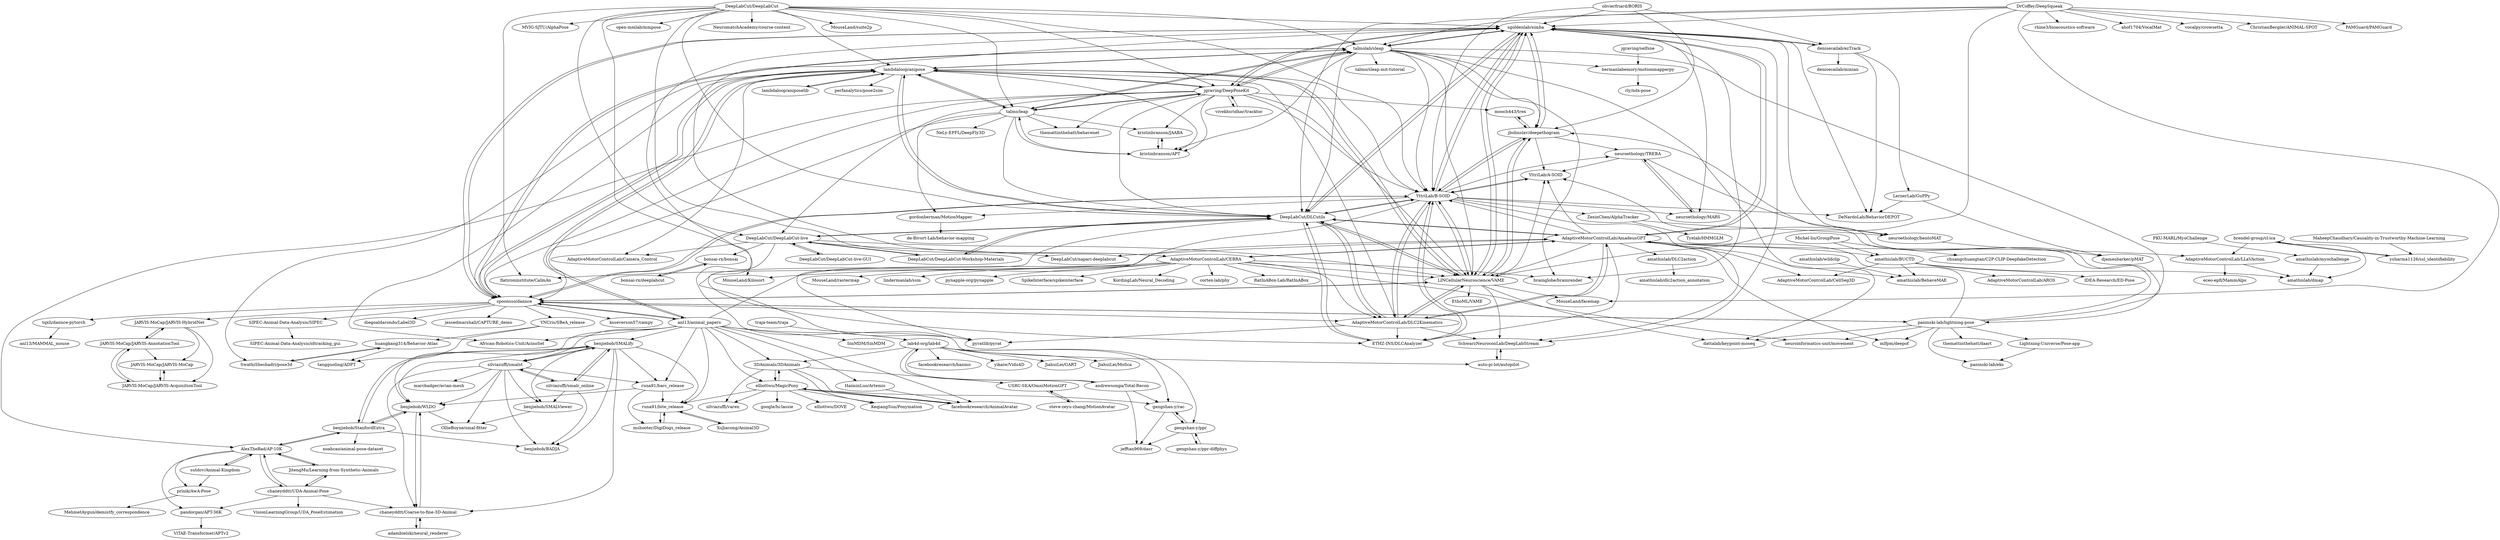 digraph G {
"DeepLabCut/DeepLabCut" -> "sgoldenlab/simba"
"DeepLabCut/DeepLabCut" -> "talmolab/sleap"
"DeepLabCut/DeepLabCut" -> "flatironinstitute/CaImAn" ["e"=1]
"DeepLabCut/DeepLabCut" -> "open-mmlab/mmpose" ["e"=1]
"DeepLabCut/DeepLabCut" -> "lambdaloop/anipose"
"DeepLabCut/DeepLabCut" -> "AdaptiveMotorControlLab/CEBRA"
"DeepLabCut/DeepLabCut" -> "NeuromatchAcademy/course-content" ["e"=1]
"DeepLabCut/DeepLabCut" -> "jgraving/DeepPoseKit"
"DeepLabCut/DeepLabCut" -> "MouseLand/Kilosort" ["e"=1]
"DeepLabCut/DeepLabCut" -> "MouseLand/suite2p" ["e"=1]
"DeepLabCut/DeepLabCut" -> "DeepLabCut/DeepLabCut-live"
"DeepLabCut/DeepLabCut" -> "talmo/leap"
"DeepLabCut/DeepLabCut" -> "DeepLabCut/DLCutils"
"DeepLabCut/DeepLabCut" -> "YttriLab/B-SOID"
"DeepLabCut/DeepLabCut" -> "MVIG-SJTU/AlphaPose" ["e"=1]
"talmolab/sleap" -> "sgoldenlab/simba"
"talmolab/sleap" -> "spoonsso/dannce"
"talmolab/sleap" -> "jgraving/DeepPoseKit"
"talmolab/sleap" -> "talmo/leap"
"talmolab/sleap" -> "YttriLab/B-SOID"
"talmolab/sleap" -> "lambdaloop/anipose"
"talmolab/sleap" -> "LINCellularNeuroscience/VAME"
"talmolab/sleap" -> "kristinbranson/APT"
"talmolab/sleap" -> "jbohnslav/deepethogram"
"talmolab/sleap" -> "talmo/sleap-mit-tutorial"
"talmolab/sleap" -> "DeepLabCut/DLCutils"
"talmolab/sleap" -> "bermanlabemory/motionmapperpy"
"talmolab/sleap" -> "paninski-lab/lightning-pose"
"talmolab/sleap" -> "dattalab/keypoint-moseq"
"talmolab/sleap" -> "brainglobe/brainrender" ["e"=1]
"DeepLabCut/DLCutils" -> "YttriLab/B-SOID"
"DeepLabCut/DLCutils" -> "DeepLabCut/DeepLabCut-Workshop-Materials"
"DeepLabCut/DLCutils" -> "ETHZ-INS/DLCAnalyzer"
"DeepLabCut/DLCutils" -> "AdaptiveMotorControlLab/DLC2Kinematics"
"DeepLabCut/DLCutils" -> "LINCellularNeuroscience/VAME"
"DeepLabCut/DLCutils" -> "lambdaloop/anipose"
"DeepLabCut/DLCutils" -> "AdaptiveMotorControlLab/AmadeusGPT"
"DeepLabCut/DLCutils" -> "sgoldenlab/simba"
"DeepLabCut/DLCutils" -> "pyratlib/pyrat"
"DeepLabCut/DLCutils" -> "DeepLabCut/DeepLabCut-live"
"DeepLabCut/DeepLabCut-Workshop-Materials" -> "DeepLabCut/DLCutils"
"DeepLabCut/DeepLabCut-Workshop-Materials" -> "DeepLabCut/DeepLabCut-live"
"talmo/leap" -> "kristinbranson/APT"
"talmo/leap" -> "jgraving/DeepPoseKit"
"talmo/leap" -> "talmolab/sleap"
"talmo/leap" -> "DeepLabCut/DLCutils"
"talmo/leap" -> "lambdaloop/anipose"
"talmo/leap" -> "NeLy-EPFL/DeepFly3D"
"talmo/leap" -> "themattinthehatt/behavenet"
"talmo/leap" -> "spoonsso/dannce"
"talmo/leap" -> "gordonberman/MotionMapper"
"talmo/leap" -> "kristinbranson/JAABA"
"vivekhsridhar/tracktor" -> "jgraving/DeepPoseKit"
"olivierfriard/BORIS" -> "denisecailab/ezTrack"
"olivierfriard/BORIS" -> "sgoldenlab/simba"
"olivierfriard/BORIS" -> "jbohnslav/deepethogram"
"olivierfriard/BORIS" -> "YttriLab/B-SOID"
"YttriLab/B-SOID" -> "LINCellularNeuroscience/VAME"
"YttriLab/B-SOID" -> "sgoldenlab/simba"
"YttriLab/B-SOID" -> "DeepLabCut/DLCutils"
"YttriLab/B-SOID" -> "YttriLab/A-SOID"
"YttriLab/B-SOID" -> "AdaptiveMotorControlLab/DLC2Kinematics"
"YttriLab/B-SOID" -> "ETHZ-INS/DLCAnalyzer"
"YttriLab/B-SOID" -> "SchwarzNeuroconLab/DeepLabStream"
"YttriLab/B-SOID" -> "pyratlib/pyrat"
"YttriLab/B-SOID" -> "jbohnslav/deepethogram"
"YttriLab/B-SOID" -> "DeNardoLab/BehaviorDEPOT"
"YttriLab/B-SOID" -> "neuroethology/TREBA"
"YttriLab/B-SOID" -> "spoonsso/dannce"
"YttriLab/B-SOID" -> "gordonberman/MotionMapper"
"YttriLab/B-SOID" -> "neuroethology/MARS"
"YttriLab/B-SOID" -> "ZexinChen/AlphaTracker"
"lambdaloop/anipose" -> "spoonsso/dannce"
"lambdaloop/anipose" -> "lambdaloop/aniposelib"
"lambdaloop/anipose" -> "DeepLabCut/DLCutils"
"lambdaloop/anipose" -> "LINCellularNeuroscience/VAME"
"lambdaloop/anipose" -> "AdaptiveMotorControlLab/DLC2Kinematics"
"lambdaloop/anipose" -> "jgraving/DeepPoseKit"
"lambdaloop/anipose" -> "talmolab/sleap"
"lambdaloop/anipose" -> "SwathiSheshadri/pose3d"
"lambdaloop/anipose" -> "YttriLab/B-SOID"
"lambdaloop/anipose" -> "anl13/animal_papers"
"lambdaloop/anipose" -> "AdaptiveMotorControlLab/Camera_Control"
"lambdaloop/anipose" -> "kristinbranson/APT"
"lambdaloop/anipose" -> "talmo/leap"
"lambdaloop/anipose" -> "perfanalytics/pose2sim" ["e"=1]
"lambdaloop/anipose" -> "African-Robotics-Unit/AcinoSet"
"lambdaloop/aniposelib" -> "lambdaloop/anipose"
"DrCoffey/DeepSqueak" -> "sgoldenlab/simba"
"DrCoffey/DeepSqueak" -> "LINCellularNeuroscience/VAME"
"DrCoffey/DeepSqueak" -> "rhine3/bioacoustics-software" ["e"=1]
"DrCoffey/DeepSqueak" -> "ahof1704/VocalMat"
"DrCoffey/DeepSqueak" -> "vocalpy/crowsetta" ["e"=1]
"DrCoffey/DeepSqueak" -> "ChristianBergler/ANIMAL-SPOT" ["e"=1]
"DrCoffey/DeepSqueak" -> "PAMGuard/PAMGuard"
"DrCoffey/DeepSqueak" -> "talmolab/sleap"
"DrCoffey/DeepSqueak" -> "MouseLand/facemap" ["e"=1]
"DrCoffey/DeepSqueak" -> "DeepLabCut/DLCutils"
"spoonsso/dannce" -> "jessedmarshall/CAPTURE_demo"
"spoonsso/dannce" -> "diegoaldarondo/Label3D"
"spoonsso/dannce" -> "lambdaloop/anipose"
"spoonsso/dannce" -> "LINCellularNeuroscience/VAME"
"spoonsso/dannce" -> "talmolab/sleap"
"spoonsso/dannce" -> "YttriLab/B-SOID"
"spoonsso/dannce" -> "paninski-lab/lightning-pose"
"spoonsso/dannce" -> "tqxli/dannce-pytorch"
"spoonsso/dannce" -> "ksseverson57/campy"
"spoonsso/dannce" -> "SIPEC-Animal-Data-Analysis/SIPEC"
"spoonsso/dannce" -> "JARVIS-MoCap/JARVIS-HybridNet"
"spoonsso/dannce" -> "AdaptiveMotorControlLab/DLC2Kinematics"
"spoonsso/dannce" -> "anl13/animal_papers"
"spoonsso/dannce" -> "sgoldenlab/simba"
"spoonsso/dannce" -> "YNCris/SBeA_release"
"jgraving/DeepPoseKit" -> "talmo/leap"
"jgraving/DeepPoseKit" -> "kristinbranson/APT"
"jgraving/DeepPoseKit" -> "talmolab/sleap"
"jgraving/DeepPoseKit" -> "lambdaloop/anipose"
"jgraving/DeepPoseKit" -> "LINCellularNeuroscience/VAME"
"jgraving/DeepPoseKit" -> "DeepLabCut/DLCutils"
"jgraving/DeepPoseKit" -> "sgoldenlab/simba"
"jgraving/DeepPoseKit" -> "YttriLab/B-SOID"
"jgraving/DeepPoseKit" -> "vivekhsridhar/tracktor"
"jgraving/DeepPoseKit" -> "kristinbranson/JAABA"
"jgraving/DeepPoseKit" -> "AlexTheBad/AP-10K"
"jgraving/DeepPoseKit" -> "spoonsso/dannce"
"jgraving/DeepPoseKit" -> "mooch443/trex"
"jgraving/DeepPoseKit" -> "DeepLabCut/DeepLabCut-live"
"jgraving/DeepPoseKit" -> "themattinthehatt/behavenet"
"AdaptiveMotorControlLab/DLC2Kinematics" -> "YttriLab/B-SOID"
"AdaptiveMotorControlLab/DLC2Kinematics" -> "LINCellularNeuroscience/VAME"
"AdaptiveMotorControlLab/DLC2Kinematics" -> "DeepLabCut/DLCutils"
"AdaptiveMotorControlLab/DLC2Kinematics" -> "AdaptiveMotorControlLab/AmadeusGPT"
"AdaptiveMotorControlLab/DLC2Kinematics" -> "ETHZ-INS/DLCAnalyzer"
"AdaptiveMotorControlLab/DLC2Kinematics" -> "SchwarzNeuroconLab/DeepLabStream"
"AdaptiveMotorControlLab/DLC2Kinematics" -> "pyratlib/pyrat"
"SwathiSheshadri/pose3d" -> "huangkang314/Behavior-Atlas"
"benjiebob/SMALify" -> "silviazuffi/smalst"
"benjiebob/SMALify" -> "silviazuffi/smalr_online"
"benjiebob/SMALify" -> "benjiebob/WLDO"
"benjiebob/SMALify" -> "benjiebob/SMALViewer"
"benjiebob/SMALify" -> "chaneyddtt/Coarse-to-fine-3D-Animal"
"benjiebob/SMALify" -> "benjiebob/BADJA"
"benjiebob/SMALify" -> "runa91/barc_release"
"benjiebob/SMALify" -> "runa91/bite_release"
"benjiebob/SMALify" -> "benjiebob/StanfordExtra"
"traja-team/traja" -> "pyratlib/pyrat"
"denisecailab/ezTrack" -> "denisecailab/minian" ["e"=1]
"denisecailab/ezTrack" -> "LernerLab/GuPPy"
"denisecailab/ezTrack" -> "sgoldenlab/simba"
"denisecailab/ezTrack" -> "DeNardoLab/BehaviorDEPOT"
"kristinbranson/JAABA" -> "kristinbranson/APT"
"benjiebob/SMALViewer" -> "OllieBoyne/smal-fitter"
"LINCellularNeuroscience/VAME" -> "YttriLab/B-SOID"
"LINCellularNeuroscience/VAME" -> "sgoldenlab/simba"
"LINCellularNeuroscience/VAME" -> "jbohnslav/deepethogram"
"LINCellularNeuroscience/VAME" -> "AdaptiveMotorControlLab/DLC2Kinematics"
"LINCellularNeuroscience/VAME" -> "spoonsso/dannce"
"LINCellularNeuroscience/VAME" -> "MouseLand/facemap" ["e"=1]
"LINCellularNeuroscience/VAME" -> "SchwarzNeuroconLab/DeepLabStream"
"LINCellularNeuroscience/VAME" -> "DeepLabCut/DLCutils"
"LINCellularNeuroscience/VAME" -> "dattalab/keypoint-moseq"
"LINCellularNeuroscience/VAME" -> "YttriLab/A-SOID"
"LINCellularNeuroscience/VAME" -> "lambdaloop/anipose"
"LINCellularNeuroscience/VAME" -> "EthoML/VAME"
"neuroethology/MARS" -> "neuroethology/TREBA"
"ETHZ-INS/DLCAnalyzer" -> "DeepLabCut/DLCutils"
"ETHZ-INS/DLCAnalyzer" -> "YttriLab/B-SOID"
"DeepLabCut/DeepLabCut-live" -> "DeepLabCut/DeepLabCut-live-GUI"
"DeepLabCut/DeepLabCut-live" -> "DeepLabCut/DLCutils"
"DeepLabCut/DeepLabCut-live" -> "DeepLabCut/napari-deeplabcut"
"DeepLabCut/DeepLabCut-live" -> "DeepLabCut/DeepLabCut-Workshop-Materials"
"DeepLabCut/DeepLabCut-live" -> "auto-pi-lot/autopilot"
"DeepLabCut/DeepLabCut-live" -> "LINCellularNeuroscience/VAME"
"DeepLabCut/DeepLabCut-live" -> "bonsai-rx/bonsai"
"DeepLabCut/DeepLabCut-live" -> "AdaptiveMotorControlLab/Camera_Control"
"silviazuffi/smalst" -> "silviazuffi/smalr_online"
"silviazuffi/smalst" -> "benjiebob/SMALify"
"silviazuffi/smalst" -> "benjiebob/BADJA"
"silviazuffi/smalst" -> "benjiebob/SMALViewer"
"silviazuffi/smalst" -> "benjiebob/WLDO"
"silviazuffi/smalst" -> "marcbadger/avian-mesh"
"silviazuffi/smalst" -> "chaneyddtt/Coarse-to-fine-3D-Animal"
"silviazuffi/smalst" -> "OllieBoyne/smal-fitter"
"silviazuffi/smalst" -> "runa91/barc_release"
"sgoldenlab/simba" -> "YttriLab/B-SOID"
"sgoldenlab/simba" -> "LINCellularNeuroscience/VAME"
"sgoldenlab/simba" -> "talmolab/sleap"
"sgoldenlab/simba" -> "jbohnslav/deepethogram"
"sgoldenlab/simba" -> "ETHZ-INS/DLCAnalyzer"
"sgoldenlab/simba" -> "DeepLabCut/DLCutils"
"sgoldenlab/simba" -> "SchwarzNeuroconLab/DeepLabStream"
"sgoldenlab/simba" -> "neuroethology/MARS"
"sgoldenlab/simba" -> "AdaptiveMotorControlLab/AmadeusGPT"
"sgoldenlab/simba" -> "denisecailab/ezTrack"
"sgoldenlab/simba" -> "spoonsso/dannce"
"sgoldenlab/simba" -> "brainglobe/brainrender" ["e"=1]
"sgoldenlab/simba" -> "DeNardoLab/BehaviorDEPOT"
"sgoldenlab/simba" -> "jgraving/DeepPoseKit"
"sgoldenlab/simba" -> "neuroethology/bentoMAT"
"huangkang314/Behavior-Atlas" -> "tangguoling/ADPT"
"huangkang314/Behavior-Atlas" -> "SwathiSheshadri/pose3d"
"anl13/animal_papers" -> "benjiebob/SMALify"
"anl13/animal_papers" -> "silviazuffi/smalst"
"anl13/animal_papers" -> "elliottwu/MagicPony"
"anl13/animal_papers" -> "spoonsso/dannce"
"anl13/animal_papers" -> "3DAnimals/3DAnimals"
"anl13/animal_papers" -> "HaiminLuo/Artemis"
"anl13/animal_papers" -> "lambdaloop/anipose"
"anl13/animal_papers" -> "facebookresearch/AnimalAvatar"
"anl13/animal_papers" -> "lab4d-org/lab4d"
"anl13/animal_papers" -> "African-Robotics-Unit/AcinoSet"
"anl13/animal_papers" -> "runa91/barc_release"
"anl13/animal_papers" -> "benjiebob/WLDO"
"anl13/animal_papers" -> "SinMDM/SinMDM" ["e"=1]
"anl13/animal_papers" -> "AdaptiveMotorControlLab/AmadeusGPT"
"anl13/animal_papers" -> "runa91/bite_release"
"gordonberman/MotionMapper" -> "de-Bivort-Lab/behavior-mapping"
"JitengMu/Learning-from-Synthetic-Animals" -> "chaneyddtt/UDA-Animal-Pose"
"JitengMu/Learning-from-Synthetic-Animals" -> "AlexTheBad/AP-10K"
"benjiebob/StanfordExtra" -> "benjiebob/WLDO"
"benjiebob/StanfordExtra" -> "benjiebob/BADJA"
"benjiebob/StanfordExtra" -> "AlexTheBad/AP-10K"
"benjiebob/StanfordExtra" -> "benjiebob/SMALify"
"benjiebob/StanfordExtra" -> "noahcao/animal-pose-dataset"
"jbohnslav/deepethogram" -> "LINCellularNeuroscience/VAME"
"jbohnslav/deepethogram" -> "YttriLab/B-SOID"
"jbohnslav/deepethogram" -> "YttriLab/A-SOID"
"jbohnslav/deepethogram" -> "sgoldenlab/simba"
"jbohnslav/deepethogram" -> "mooch443/trex"
"jbohnslav/deepethogram" -> "neuroethology/TREBA"
"bonsai-rx/bonsai" -> "bonsai-rx/deeplabcut"
"mooch443/trex" -> "jbohnslav/deepethogram"
"DeepLabCut/DeepLabCut-live-GUI" -> "DeepLabCut/DeepLabCut-live"
"adambielski/neural_renderer" -> "chaneyddtt/Coarse-to-fine-3D-Animal"
"jgraving/selfsne" -> "bermanlabemory/motionmapperpy"
"bonsai-rx/deeplabcut" -> "bonsai-rx/bonsai"
"bermanlabemory/motionmapperpy" -> "rly/ndx-pose"
"SchwarzNeuroconLab/DeepLabStream" -> "auto-pi-lot/autopilot"
"LernerLab/GuPPy" -> "djamesbarker/pMAT"
"LernerLab/GuPPy" -> "DeNardoLab/BehaviorDEPOT"
"silviazuffi/smalr_online" -> "silviazuffi/smalst"
"silviazuffi/smalr_online" -> "benjiebob/SMALify"
"silviazuffi/smalr_online" -> "benjiebob/SMALViewer"
"silviazuffi/smalr_online" -> "benjiebob/BADJA"
"paninski-lab/lightning-pose" -> "Lightning-Universe/Pose-app"
"paninski-lab/lightning-pose" -> "paninski-lab/eks"
"paninski-lab/lightning-pose" -> "neuroinformatics-unit/movement" ["e"=1]
"paninski-lab/lightning-pose" -> "spoonsso/dannce"
"paninski-lab/lightning-pose" -> "mlfpm/deepof"
"paninski-lab/lightning-pose" -> "YttriLab/A-SOID"
"paninski-lab/lightning-pose" -> "themattinthehatt/daart"
"paninski-lab/lightning-pose" -> "AdaptiveMotorControlLab/AmadeusGPT"
"paninski-lab/lightning-pose" -> "jbohnslav/deepethogram"
"paninski-lab/lightning-pose" -> "dattalab/keypoint-moseq"
"SIPEC-Animal-Data-Analysis/SIPEC" -> "SIPEC-Animal-Data-Analysis/idtracking_gui"
"chaneyddtt/UDA-Animal-Pose" -> "JitengMu/Learning-from-Synthetic-Animals"
"chaneyddtt/UDA-Animal-Pose" -> "AlexTheBad/AP-10K"
"chaneyddtt/UDA-Animal-Pose" -> "VisionLearningGroup/UDA_PoseEstimation"
"chaneyddtt/UDA-Animal-Pose" -> "chaneyddtt/Coarse-to-fine-3D-Animal"
"chaneyddtt/UDA-Animal-Pose" -> "pandorgan/APT-36K"
"ZexinChen/AlphaTracker" -> "neuroethology/bentoMAT"
"ZexinChen/AlphaTracker" -> "Tyelab/HMMGLM"
"neuroethology/TREBA" -> "neuroethology/MARS"
"neuroethology/TREBA" -> "neuroethology/bentoMAT"
"neuroethology/TREBA" -> "YttriLab/A-SOID"
"brendel-group/cl-ica" -> "amathislab/dmap"
"brendel-group/cl-ica" -> "ysharma1126/ssl_identifiability"
"brendel-group/cl-ica" -> "AdaptiveMotorControlLab/LLaVAction"
"benjiebob/WLDO" -> "chaneyddtt/Coarse-to-fine-3D-Animal"
"benjiebob/WLDO" -> "benjiebob/StanfordExtra"
"benjiebob/WLDO" -> "OllieBoyne/smal-fitter"
"JARVIS-MoCap/JARVIS-HybridNet" -> "JARVIS-MoCap/JARVIS-AnnotationTool"
"JARVIS-MoCap/JARVIS-HybridNet" -> "JARVIS-MoCap/JARVIS-AcquisitionTool"
"JARVIS-MoCap/JARVIS-HybridNet" -> "JARVIS-MoCap/JARVIS-MoCap"
"JARVIS-MoCap/JARVIS-AnnotationTool" -> "JARVIS-MoCap/JARVIS-AcquisitionTool"
"JARVIS-MoCap/JARVIS-AnnotationTool" -> "JARVIS-MoCap/JARVIS-HybridNet"
"JARVIS-MoCap/JARVIS-AnnotationTool" -> "JARVIS-MoCap/JARVIS-MoCap"
"kristinbranson/APT" -> "talmo/leap"
"kristinbranson/APT" -> "kristinbranson/JAABA"
"JARVIS-MoCap/JARVIS-AcquisitionTool" -> "JARVIS-MoCap/JARVIS-AnnotationTool"
"JARVIS-MoCap/JARVIS-AcquisitionTool" -> "JARVIS-MoCap/JARVIS-MoCap"
"JARVIS-MoCap/JARVIS-MoCap" -> "JARVIS-MoCap/JARVIS-AcquisitionTool"
"HaiminLuo/Artemis" -> "facebookresearch/AnimalAvatar"
"AdaptiveMotorControlLab/CEBRA" -> "AdaptiveMotorControlLab/AmadeusGPT"
"AdaptiveMotorControlLab/CEBRA" -> "pynapple-org/pynapple" ["e"=1]
"AdaptiveMotorControlLab/CEBRA" -> "SpikeInterface/spikeinterface" ["e"=1]
"AdaptiveMotorControlLab/CEBRA" -> "MouseLand/Kilosort" ["e"=1]
"AdaptiveMotorControlLab/CEBRA" -> "KordingLab/Neural_Decoding" ["e"=1]
"AdaptiveMotorControlLab/CEBRA" -> "brainglobe/brainrender" ["e"=1]
"AdaptiveMotorControlLab/CEBRA" -> "LINCellularNeuroscience/VAME"
"AdaptiveMotorControlLab/CEBRA" -> "flatironinstitute/CaImAn" ["e"=1]
"AdaptiveMotorControlLab/CEBRA" -> "AdaptiveMotorControlLab/DLC2Kinematics"
"AdaptiveMotorControlLab/CEBRA" -> "cortex-lab/phy" ["e"=1]
"AdaptiveMotorControlLab/CEBRA" -> "RatInABox-Lab/RatInABox" ["e"=1]
"AdaptiveMotorControlLab/CEBRA" -> "sgoldenlab/simba"
"AdaptiveMotorControlLab/CEBRA" -> "neuroinformatics-unit/movement" ["e"=1]
"AdaptiveMotorControlLab/CEBRA" -> "MouseLand/rastermap" ["e"=1]
"AdaptiveMotorControlLab/CEBRA" -> "lindermanlab/ssm" ["e"=1]
"AlexTheBad/AP-10K" -> "JitengMu/Learning-from-Synthetic-Animals"
"AlexTheBad/AP-10K" -> "benjiebob/StanfordExtra"
"AlexTheBad/AP-10K" -> "chaneyddtt/UDA-Animal-Pose"
"AlexTheBad/AP-10K" -> "pandorgan/APT-36K"
"AlexTheBad/AP-10K" -> "sutdcv/Animal-Kingdom"
"AlexTheBad/AP-10K" -> "prinik/AwA-Pose"
"pandorgan/APT-36K" -> "ViTAE-Transformer/APTv2"
"MaheepChaudhary/Causality-in-Trustworthy-Machine-Learning" -> "ysharma1126/ssl_identifiability"
"sutdcv/Animal-Kingdom" -> "prinik/AwA-Pose"
"sutdcv/Animal-Kingdom" -> "AlexTheBad/AP-10K"
"Lightning-Universe/Pose-app" -> "paninski-lab/eks"
"ysharma1126/ssl_identifiability" -> "brendel-group/cl-ica"
"chaneyddtt/Coarse-to-fine-3D-Animal" -> "benjiebob/WLDO"
"chaneyddtt/Coarse-to-fine-3D-Animal" -> "adambielski/neural_renderer"
"prinik/AwA-Pose" -> "MehmetAygun/demistfy_correspondence"
"tqxli/dannce-pytorch" -> "anl13/MAMMAL_mouse"
"gengshan-y/rac" -> "jefftan969/dasr"
"gengshan-y/rac" -> "gengshan-y/ppr"
"YttriLab/A-SOID" -> "YttriLab/B-SOID"
"amathislab/DLC2action" -> "amathislab/dlc2action_annotation"
"runa91/barc_release" -> "runa91/bite_release"
"runa91/barc_release" -> "benjiebob/WLDO"
"runa91/barc_release" -> "mshooter/DigiDogs_release"
"PKU-MARL/MyoChallenge" -> "amathislab/myochallenge"
"amathislab/myochallenge" -> "amathislab/dmap"
"andrewsonga/Total-Recon" -> "gengshan-y/rac"
"andrewsonga/Total-Recon" -> "lab4d-org/lab4d"
"andrewsonga/Total-Recon" -> "jefftan969/dasr"
"lab4d-org/lab4d" -> "facebookresearch/banmo" ["e"=1]
"lab4d-org/lab4d" -> "gengshan-y/ppr"
"lab4d-org/lab4d" -> "yikaiw/Vidu4D" ["e"=1]
"lab4d-org/lab4d" -> "JiahuiLei/GART" ["e"=1]
"lab4d-org/lab4d" -> "gengshan-y/rac"
"lab4d-org/lab4d" -> "andrewsonga/Total-Recon"
"lab4d-org/lab4d" -> "3DAnimals/3DAnimals"
"lab4d-org/lab4d" -> "JiahuiLei/MoSca" ["e"=1]
"amathislab/BUCTD" -> "amathislab/dmap"
"amathislab/BUCTD" -> "AdaptiveMotorControlLab/CellSeg3D"
"amathislab/BUCTD" -> "amathislab/BehaveMAE"
"amathislab/BUCTD" -> "IDEA-Research/ED-Pose" ["e"=1]
"amathislab/BUCTD" -> "AdaptiveMotorControlLab/AROS"
"Michel-liu/GroupPose" -> "chuangchuangtan/C2P-CLIP-DeepfakeDetection" ["e"=1]
"Michel-liu/GroupPose" -> "amathislab/BUCTD"
"gengshan-y/ppr" -> "jefftan969/dasr"
"gengshan-y/ppr" -> "gengshan-y/ppr-diffphys"
"gengshan-y/ppr" -> "gengshan-y/rac"
"YNCris/SBeA_release" -> "huangkang314/Behavior-Atlas"
"YNCris/SBeA_release" -> "tangguoling/ADPT"
"AdaptiveMotorControlLab/AmadeusGPT" -> "AdaptiveMotorControlLab/DLC2Kinematics"
"AdaptiveMotorControlLab/AmadeusGPT" -> "AdaptiveMotorControlLab/CellSeg3D"
"AdaptiveMotorControlLab/AmadeusGPT" -> "amathislab/BUCTD"
"AdaptiveMotorControlLab/AmadeusGPT" -> "DeepLabCut/DLCutils"
"AdaptiveMotorControlLab/AmadeusGPT" -> "ETHZ-INS/DLCAnalyzer"
"AdaptiveMotorControlLab/AmadeusGPT" -> "AdaptiveMotorControlLab/CEBRA"
"AdaptiveMotorControlLab/AmadeusGPT" -> "DeepLabCut/napari-deeplabcut"
"AdaptiveMotorControlLab/AmadeusGPT" -> "AdaptiveMotorControlLab/LLaVAction"
"AdaptiveMotorControlLab/AmadeusGPT" -> "YttriLab/B-SOID"
"AdaptiveMotorControlLab/AmadeusGPT" -> "sgoldenlab/simba"
"AdaptiveMotorControlLab/AmadeusGPT" -> "amathislab/BehaveMAE"
"AdaptiveMotorControlLab/AmadeusGPT" -> "amathislab/DLC2action"
"AdaptiveMotorControlLab/AmadeusGPT" -> "mlfpm/deepof"
"AdaptiveMotorControlLab/AmadeusGPT" -> "YttriLab/A-SOID"
"AdaptiveMotorControlLab/AmadeusGPT" -> "LINCellularNeuroscience/VAME"
"elliottwu/MagicPony" -> "3DAnimals/3DAnimals"
"elliottwu/MagicPony" -> "facebookresearch/AnimalAvatar"
"elliottwu/MagicPony" -> "KeqiangSun/Ponymation"
"elliottwu/MagicPony" -> "elliottwu/DOVE"
"elliottwu/MagicPony" -> "gengshan-y/rac"
"elliottwu/MagicPony" -> "silviazuffi/varen"
"elliottwu/MagicPony" -> "google/hi-lassie"
"elliottwu/MagicPony" -> "runa91/bite_release"
"runa91/bite_release" -> "XuJiacong/Animal3D"
"runa91/bite_release" -> "mshooter/DigiDogs_release"
"gengshan-y/ppr-diffphys" -> "gengshan-y/ppr"
"XuJiacong/Animal3D" -> "runa91/bite_release"
"mshooter/DigiDogs_release" -> "runa91/bite_release"
"amathislab/wildclip" -> "amathislab/BehaveMAE"
"steve-zeyu-zhang/MotionAvatar" -> "USRC-SEA/OmniMotionGPT"
"3DAnimals/3DAnimals" -> "elliottwu/MagicPony"
"3DAnimals/3DAnimals" -> "silviazuffi/varen"
"3DAnimals/3DAnimals" -> "facebookresearch/AnimalAvatar"
"3DAnimals/3DAnimals" -> "USRC-SEA/OmniMotionGPT"
"3DAnimals/3DAnimals" -> "KeqiangSun/Ponymation"
"USRC-SEA/OmniMotionGPT" -> "steve-zeyu-zhang/MotionAvatar"
"facebookresearch/AnimalAvatar" -> "elliottwu/MagicPony"
"neuroethology/bentoMAT" -> "djamesbarker/pMAT"
"auto-pi-lot/autopilot" -> "SchwarzNeuroconLab/DeepLabStream"
"AdaptiveMotorControlLab/LLaVAction" -> "eceo-epfl/MammAlps"
"AdaptiveMotorControlLab/LLaVAction" -> "amathislab/dmap"
"DeepLabCut/DeepLabCut" ["l"="60.572,34.598"]
"sgoldenlab/simba" ["l"="60.619,34.62"]
"talmolab/sleap" ["l"="60.633,34.591"]
"flatironinstitute/CaImAn" ["l"="60.547,34.144"]
"open-mmlab/mmpose" ["l"="31.794,28.089"]
"lambdaloop/anipose" ["l"="60.658,34.579"]
"AdaptiveMotorControlLab/CEBRA" ["l"="60.62,34.652"]
"NeuromatchAcademy/course-content" ["l"="60.798,34.173"]
"jgraving/DeepPoseKit" ["l"="60.626,34.574"]
"MouseLand/Kilosort" ["l"="60.594,34.201"]
"MouseLand/suite2p" ["l"="60.552,34.169"]
"DeepLabCut/DeepLabCut-live" ["l"="60.638,34.561"]
"talmo/leap" ["l"="60.607,34.582"]
"DeepLabCut/DLCutils" ["l"="60.627,34.602"]
"YttriLab/B-SOID" ["l"="60.633,34.623"]
"MVIG-SJTU/AlphaPose" ["l"="31.738,28.071"]
"spoonsso/dannce" ["l"="60.68,34.6"]
"LINCellularNeuroscience/VAME" ["l"="60.644,34.608"]
"kristinbranson/APT" ["l"="60.612,34.564"]
"jbohnslav/deepethogram" ["l"="60.626,34.635"]
"talmo/sleap-mit-tutorial" ["l"="60.658,34.559"]
"bermanlabemory/motionmapperpy" ["l"="60.546,34.554"]
"paninski-lab/lightning-pose" ["l"="60.685,34.635"]
"dattalab/keypoint-moseq" ["l"="60.68,34.615"]
"brainglobe/brainrender" ["l"="60.61,34.229"]
"DeepLabCut/DeepLabCut-Workshop-Materials" ["l"="60.624,34.553"]
"ETHZ-INS/DLCAnalyzer" ["l"="60.644,34.631"]
"AdaptiveMotorControlLab/DLC2Kinematics" ["l"="60.651,34.621"]
"AdaptiveMotorControlLab/AmadeusGPT" ["l"="60.664,34.643"]
"pyratlib/pyrat" ["l"="60.597,34.63"]
"NeLy-EPFL/DeepFly3D" ["l"="60.539,34.571"]
"themattinthehatt/behavenet" ["l"="60.586,34.551"]
"gordonberman/MotionMapper" ["l"="60.572,34.624"]
"kristinbranson/JAABA" ["l"="60.602,34.55"]
"vivekhsridhar/tracktor" ["l"="60.614,34.533"]
"olivierfriard/BORIS" ["l"="60.593,34.655"]
"denisecailab/ezTrack" ["l"="60.57,34.648"]
"YttriLab/A-SOID" ["l"="60.647,34.643"]
"SchwarzNeuroconLab/DeepLabStream" ["l"="60.66,34.605"]
"DeNardoLab/BehaviorDEPOT" ["l"="60.587,34.642"]
"neuroethology/TREBA" ["l"="60.631,34.669"]
"neuroethology/MARS" ["l"="60.644,34.657"]
"ZexinChen/AlphaTracker" ["l"="60.613,34.685"]
"lambdaloop/aniposelib" ["l"="60.68,34.559"]
"SwathiSheshadri/pose3d" ["l"="60.682,34.539"]
"anl13/animal_papers" ["l"="60.748,34.564"]
"AdaptiveMotorControlLab/Camera_Control" ["l"="60.658,34.544"]
"perfanalytics/pose2sim" ["l"="61.158,15.967"]
"African-Robotics-Unit/AcinoSet" ["l"="60.714,34.568"]
"DrCoffey/DeepSqueak" ["l"="60.586,34.571"]
"rhine3/bioacoustics-software" ["l"="-52.527,10.63"]
"ahof1704/VocalMat" ["l"="60.561,34.549"]
"vocalpy/crowsetta" ["l"="-52.619,10.908"]
"ChristianBergler/ANIMAL-SPOT" ["l"="-52.553,10.642"]
"PAMGuard/PAMGuard" ["l"="60.555,34.535"]
"MouseLand/facemap" ["l"="60.559,34.186"]
"jessedmarshall/CAPTURE_demo" ["l"="60.711,34.602"]
"diegoaldarondo/Label3D" ["l"="60.709,34.617"]
"tqxli/dannce-pytorch" ["l"="60.724,34.615"]
"ksseverson57/campy" ["l"="60.714,34.588"]
"SIPEC-Animal-Data-Analysis/SIPEC" ["l"="60.733,34.602"]
"JARVIS-MoCap/JARVIS-HybridNet" ["l"="60.746,34.637"]
"YNCris/SBeA_release" ["l"="60.705,34.553"]
"AlexTheBad/AP-10K" ["l"="60.692,34.475"]
"mooch443/trex" ["l"="60.602,34.613"]
"huangkang314/Behavior-Atlas" ["l"="60.699,34.53"]
"benjiebob/SMALify" ["l"="60.766,34.507"]
"silviazuffi/smalst" ["l"="60.782,34.505"]
"silviazuffi/smalr_online" ["l"="60.79,34.489"]
"benjiebob/WLDO" ["l"="60.752,34.509"]
"benjiebob/SMALViewer" ["l"="60.8,34.504"]
"chaneyddtt/Coarse-to-fine-3D-Animal" ["l"="60.756,34.483"]
"benjiebob/BADJA" ["l"="60.77,34.486"]
"runa91/barc_release" ["l"="60.765,34.529"]
"runa91/bite_release" ["l"="60.786,34.539"]
"benjiebob/StanfordExtra" ["l"="60.738,34.487"]
"traja-team/traja" ["l"="60.536,34.651"]
"denisecailab/minian" ["l"="60.469,34.106"]
"LernerLab/GuPPy" ["l"="60.559,34.672"]
"OllieBoyne/smal-fitter" ["l"="60.786,34.517"]
"EthoML/VAME" ["l"="60.671,34.626"]
"DeepLabCut/DeepLabCut-live-GUI" ["l"="60.641,34.531"]
"DeepLabCut/napari-deeplabcut" ["l"="60.665,34.594"]
"auto-pi-lot/autopilot" ["l"="60.68,34.579"]
"bonsai-rx/bonsai" ["l"="60.609,34.501"]
"marcbadger/avian-mesh" ["l"="60.818,34.483"]
"neuroethology/bentoMAT" ["l"="60.597,34.675"]
"tangguoling/ADPT" ["l"="60.716,34.535"]
"elliottwu/MagicPony" ["l"="60.817,34.564"]
"3DAnimals/3DAnimals" ["l"="60.814,34.579"]
"HaiminLuo/Artemis" ["l"="60.779,34.584"]
"facebookresearch/AnimalAvatar" ["l"="60.793,34.567"]
"lab4d-org/lab4d" ["l"="60.847,34.553"]
"SinMDM/SinMDM" ["l"="30.46,28.631"]
"de-Bivort-Lab/behavior-mapping" ["l"="60.536,34.629"]
"JitengMu/Learning-from-Synthetic-Animals" ["l"="60.698,34.455"]
"chaneyddtt/UDA-Animal-Pose" ["l"="60.719,34.457"]
"noahcao/animal-pose-dataset" ["l"="60.748,34.457"]
"bonsai-rx/deeplabcut" ["l"="60.596,34.48"]
"adambielski/neural_renderer" ["l"="60.77,34.463"]
"jgraving/selfsne" ["l"="60.497,34.535"]
"rly/ndx-pose" ["l"="60.522,34.543"]
"djamesbarker/pMAT" ["l"="60.568,34.692"]
"Lightning-Universe/Pose-app" ["l"="60.708,34.656"]
"paninski-lab/eks" ["l"="60.715,34.643"]
"neuroinformatics-unit/movement" ["l"="60.593,34.248"]
"mlfpm/deepof" ["l"="60.688,34.659"]
"themattinthehatt/daart" ["l"="60.724,34.659"]
"SIPEC-Animal-Data-Analysis/idtracking_gui" ["l"="60.758,34.608"]
"VisionLearningGroup/UDA_PoseEstimation" ["l"="60.732,34.435"]
"pandorgan/APT-36K" ["l"="60.705,34.438"]
"Tyelab/HMMGLM" ["l"="60.604,34.707"]
"brendel-group/cl-ica" ["l"="60.728,34.748"]
"amathislab/dmap" ["l"="60.721,34.727"]
"ysharma1126/ssl_identifiability" ["l"="60.738,34.771"]
"AdaptiveMotorControlLab/LLaVAction" ["l"="60.711,34.706"]
"JARVIS-MoCap/JARVIS-AnnotationTool" ["l"="60.766,34.642"]
"JARVIS-MoCap/JARVIS-AcquisitionTool" ["l"="60.762,34.655"]
"JARVIS-MoCap/JARVIS-MoCap" ["l"="60.776,34.652"]
"pynapple-org/pynapple" ["l"="60.64,34.183"]
"SpikeInterface/spikeinterface" ["l"="60.586,34.174"]
"KordingLab/Neural_Decoding" ["l"="60.702,34.192"]
"cortex-lab/phy" ["l"="60.586,34.189"]
"RatInABox-Lab/RatInABox" ["l"="60.708,34.103"]
"MouseLand/rastermap" ["l"="60.617,34.192"]
"lindermanlab/ssm" ["l"="60.709,34.206"]
"sutdcv/Animal-Kingdom" ["l"="60.67,34.457"]
"prinik/AwA-Pose" ["l"="60.675,34.442"]
"ViTAE-Transformer/APTv2" ["l"="60.707,34.414"]
"MaheepChaudhary/Causality-in-Trustworthy-Machine-Learning" ["l"="60.749,34.796"]
"MehmetAygun/demistfy_correspondence" ["l"="60.665,34.421"]
"anl13/MAMMAL_mouse" ["l"="60.748,34.621"]
"gengshan-y/rac" ["l"="60.868,34.545"]
"jefftan969/dasr" ["l"="60.896,34.545"]
"gengshan-y/ppr" ["l"="60.884,34.532"]
"amathislab/DLC2action" ["l"="60.657,34.682"]
"amathislab/dlc2action_annotation" ["l"="60.648,34.705"]
"mshooter/DigiDogs_release" ["l"="60.773,34.544"]
"PKU-MARL/MyoChallenge" ["l"="60.769,34.749"]
"amathislab/myochallenge" ["l"="60.75,34.739"]
"andrewsonga/Total-Recon" ["l"="60.884,34.56"]
"facebookresearch/banmo" ["l"="31.849,29.7"]
"yikaiw/Vidu4D" ["l"="64.242,3.309"]
"JiahuiLei/GART" ["l"="32.062,29.709"]
"JiahuiLei/MoSca" ["l"="64.219,3.178"]
"amathislab/BUCTD" ["l"="60.688,34.706"]
"AdaptiveMotorControlLab/CellSeg3D" ["l"="60.69,34.683"]
"amathislab/BehaveMAE" ["l"="60.671,34.691"]
"IDEA-Research/ED-Pose" ["l"="31.913,28.244"]
"AdaptiveMotorControlLab/AROS" ["l"="60.695,34.727"]
"Michel-liu/GroupPose" ["l"="60.68,34.742"]
"chuangchuangtan/C2P-CLIP-DeepfakeDetection" ["l"="31.195,30.016"]
"gengshan-y/ppr-diffphys" ["l"="60.904,34.522"]
"KeqiangSun/Ponymation" ["l"="60.833,34.573"]
"elliottwu/DOVE" ["l"="60.854,34.574"]
"silviazuffi/varen" ["l"="60.827,34.591"]
"google/hi-lassie" ["l"="60.841,34.584"]
"XuJiacong/Animal3D" ["l"="60.806,34.532"]
"amathislab/wildclip" ["l"="60.664,34.715"]
"steve-zeyu-zhang/MotionAvatar" ["l"="60.867,34.615"]
"USRC-SEA/OmniMotionGPT" ["l"="60.85,34.605"]
"eceo-epfl/MammAlps" ["l"="60.733,34.713"]
}